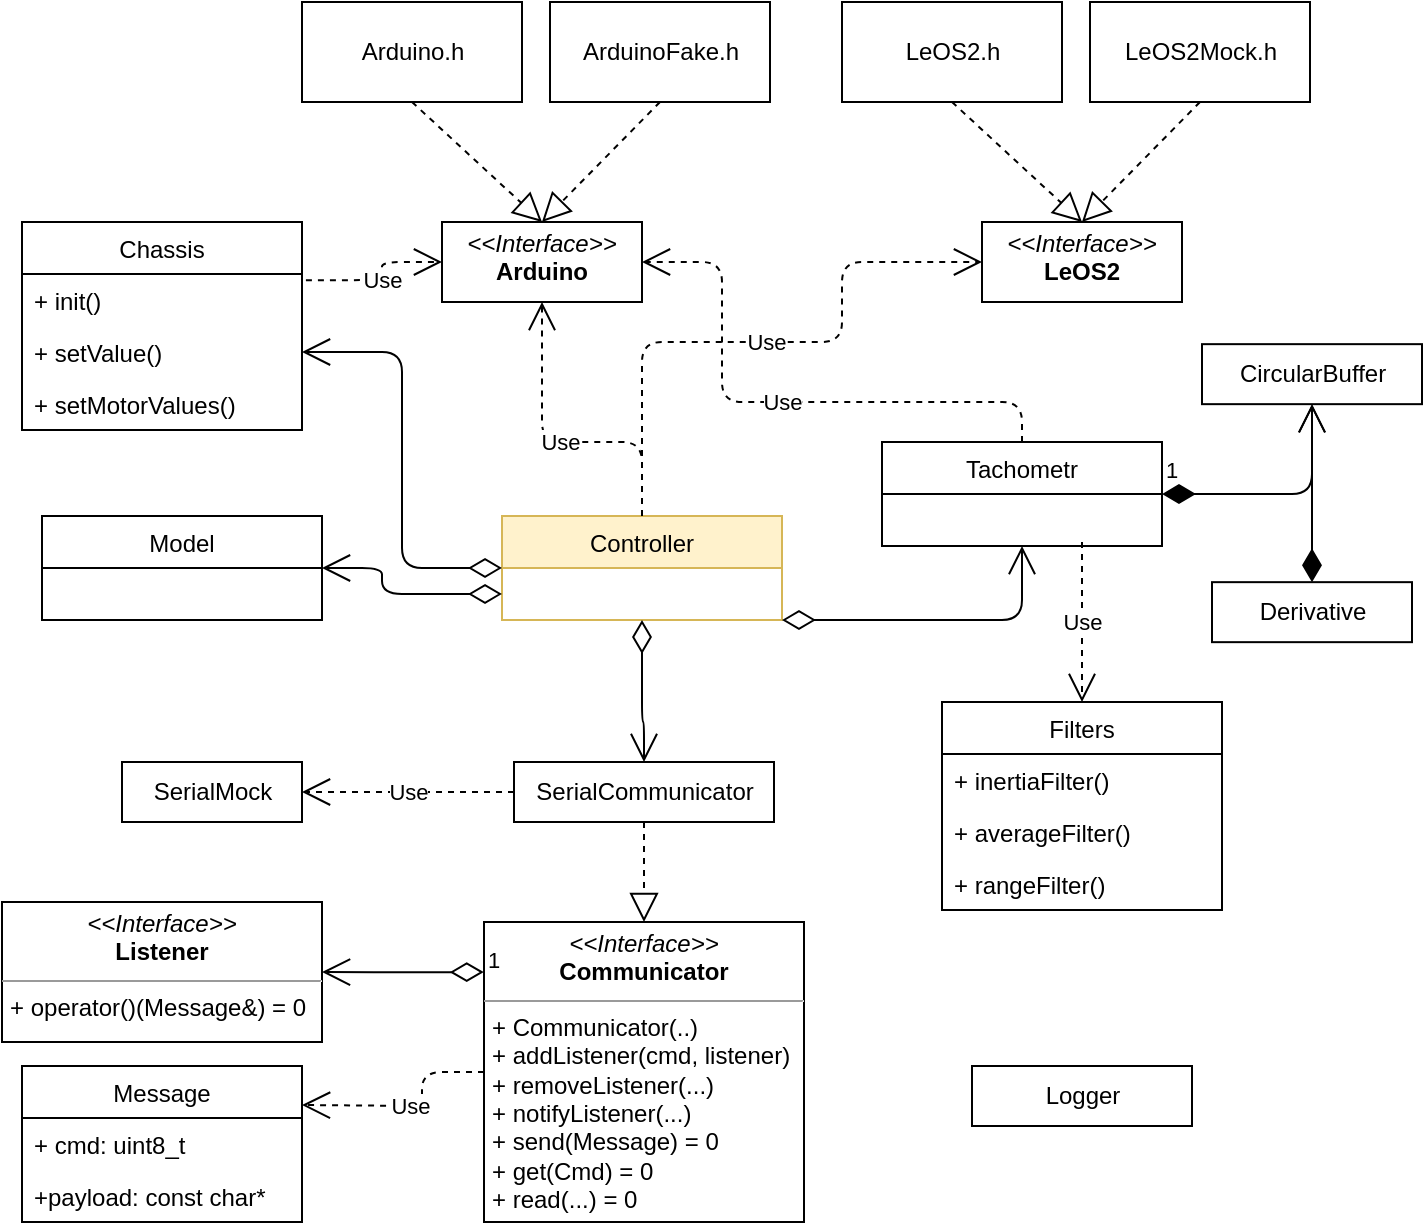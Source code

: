 <mxfile version="13.3.5" type="device"><diagram id="_azdUhKNpOoJXr6RY_-p" name="Page-1"><mxGraphModel dx="1351" dy="900" grid="1" gridSize="10" guides="1" tooltips="1" connect="1" arrows="1" fold="1" page="1" pageScale="1" pageWidth="827" pageHeight="1169" math="0" shadow="0"><root><mxCell id="0"/><mxCell id="1" parent="0"/><mxCell id="MHcgcz0JA4OV6rCt8dcD-1" value="&lt;p style=&quot;margin: 0px ; margin-top: 4px ; text-align: center&quot;&gt;&lt;i&gt;&amp;lt;&amp;lt;Interface&amp;gt;&amp;gt;&lt;/i&gt;&lt;br&gt;&lt;b&gt;Arduino&lt;/b&gt;&lt;/p&gt;&lt;p style=&quot;margin: 0px ; margin-left: 4px&quot;&gt;&lt;br&gt;&lt;/p&gt;" style="verticalAlign=top;align=left;overflow=fill;fontSize=12;fontFamily=Helvetica;html=1;" vertex="1" parent="1"><mxGeometry x="260" y="210" width="100" height="40" as="geometry"/></mxCell><mxCell id="MHcgcz0JA4OV6rCt8dcD-2" value="Arduino.h" style="html=1;" vertex="1" parent="1"><mxGeometry x="190" y="100" width="110" height="50" as="geometry"/></mxCell><mxCell id="MHcgcz0JA4OV6rCt8dcD-3" value="ArduinoFake.h" style="html=1;" vertex="1" parent="1"><mxGeometry x="314" y="100" width="110" height="50" as="geometry"/></mxCell><mxCell id="MHcgcz0JA4OV6rCt8dcD-4" value="" style="endArrow=block;dashed=1;endFill=0;endSize=12;html=1;entryX=0.5;entryY=0;entryDx=0;entryDy=0;exitX=0.5;exitY=1;exitDx=0;exitDy=0;" edge="1" parent="1" source="MHcgcz0JA4OV6rCt8dcD-2" target="MHcgcz0JA4OV6rCt8dcD-1"><mxGeometry width="160" relative="1" as="geometry"><mxPoint x="50" y="160" as="sourcePoint"/><mxPoint x="210" y="160" as="targetPoint"/></mxGeometry></mxCell><mxCell id="MHcgcz0JA4OV6rCt8dcD-5" value="" style="endArrow=block;dashed=1;endFill=0;endSize=12;html=1;entryX=0.5;entryY=0;entryDx=0;entryDy=0;exitX=0.5;exitY=1;exitDx=0;exitDy=0;" edge="1" parent="1" source="MHcgcz0JA4OV6rCt8dcD-3" target="MHcgcz0JA4OV6rCt8dcD-1"><mxGeometry width="160" relative="1" as="geometry"><mxPoint x="230" y="310" as="sourcePoint"/><mxPoint x="390" y="310" as="targetPoint"/></mxGeometry></mxCell><mxCell id="MHcgcz0JA4OV6rCt8dcD-6" value="&lt;p style=&quot;margin: 0px ; margin-top: 4px ; text-align: center&quot;&gt;&lt;i&gt;&amp;lt;&amp;lt;Interface&amp;gt;&amp;gt;&lt;/i&gt;&lt;br&gt;&lt;b&gt;LeOS2&lt;/b&gt;&lt;/p&gt;&lt;p style=&quot;margin: 0px ; margin-left: 4px&quot;&gt;&lt;br&gt;&lt;/p&gt;" style="verticalAlign=top;align=left;overflow=fill;fontSize=12;fontFamily=Helvetica;html=1;" vertex="1" parent="1"><mxGeometry x="530" y="210" width="100" height="40" as="geometry"/></mxCell><mxCell id="MHcgcz0JA4OV6rCt8dcD-7" value="LeOS2.h" style="html=1;" vertex="1" parent="1"><mxGeometry x="460" y="100" width="110" height="50" as="geometry"/></mxCell><mxCell id="MHcgcz0JA4OV6rCt8dcD-8" value="LeOS2Mock.h" style="html=1;" vertex="1" parent="1"><mxGeometry x="584" y="100" width="110" height="50" as="geometry"/></mxCell><mxCell id="MHcgcz0JA4OV6rCt8dcD-9" value="" style="endArrow=block;dashed=1;endFill=0;endSize=12;html=1;entryX=0.5;entryY=0;entryDx=0;entryDy=0;exitX=0.5;exitY=1;exitDx=0;exitDy=0;" edge="1" parent="1" source="MHcgcz0JA4OV6rCt8dcD-7" target="MHcgcz0JA4OV6rCt8dcD-6"><mxGeometry width="160" relative="1" as="geometry"><mxPoint x="320" y="160" as="sourcePoint"/><mxPoint x="480" y="160" as="targetPoint"/></mxGeometry></mxCell><mxCell id="MHcgcz0JA4OV6rCt8dcD-10" value="" style="endArrow=block;dashed=1;endFill=0;endSize=12;html=1;entryX=0.5;entryY=0;entryDx=0;entryDy=0;exitX=0.5;exitY=1;exitDx=0;exitDy=0;" edge="1" parent="1" source="MHcgcz0JA4OV6rCt8dcD-8" target="MHcgcz0JA4OV6rCt8dcD-6"><mxGeometry width="160" relative="1" as="geometry"><mxPoint x="500" y="310" as="sourcePoint"/><mxPoint x="660" y="310" as="targetPoint"/></mxGeometry></mxCell><mxCell id="MHcgcz0JA4OV6rCt8dcD-19" value="Controller" style="swimlane;fontStyle=0;childLayout=stackLayout;horizontal=1;startSize=26;fillColor=#fff2cc;horizontalStack=0;resizeParent=1;resizeParentMax=0;resizeLast=0;collapsible=1;marginBottom=0;strokeColor=#d6b656;" vertex="1" parent="1"><mxGeometry x="290" y="357" width="140" height="52" as="geometry"/></mxCell><mxCell id="MHcgcz0JA4OV6rCt8dcD-26" value="&lt;p style=&quot;margin: 0px ; margin-top: 4px ; text-align: center&quot;&gt;&lt;i&gt;&amp;lt;&amp;lt;Interface&amp;gt;&amp;gt;&lt;/i&gt;&lt;br&gt;&lt;b&gt;Communicator&lt;/b&gt;&lt;/p&gt;&lt;hr size=&quot;1&quot;&gt;&lt;p style=&quot;margin: 0px ; margin-left: 4px&quot;&gt;&lt;/p&gt;&lt;p style=&quot;margin: 0px ; margin-left: 4px&quot;&gt;+ Communicator(..)&lt;br&gt;+ addListener(cmd, listener)&lt;/p&gt;&lt;p style=&quot;margin: 0px ; margin-left: 4px&quot;&gt;+ removeListener(...)&lt;/p&gt;&lt;p style=&quot;margin: 0px ; margin-left: 4px&quot;&gt;+ notifyListener(...)&lt;/p&gt;&lt;p style=&quot;margin: 0px ; margin-left: 4px&quot;&gt;+ send(Message) = 0&lt;/p&gt;&lt;p style=&quot;margin: 0px ; margin-left: 4px&quot;&gt;+ get(Cmd) = 0&lt;/p&gt;&lt;p style=&quot;margin: 0px ; margin-left: 4px&quot;&gt;+ read(...) = 0&lt;/p&gt;" style="verticalAlign=top;align=left;overflow=fill;fontSize=12;fontFamily=Helvetica;html=1;" vertex="1" parent="1"><mxGeometry x="281" y="560" width="160" height="150" as="geometry"/></mxCell><mxCell id="MHcgcz0JA4OV6rCt8dcD-31" value="SerialCommunicator" style="html=1;" vertex="1" parent="1"><mxGeometry x="296" y="480" width="130" height="30" as="geometry"/></mxCell><mxCell id="MHcgcz0JA4OV6rCt8dcD-32" value="" style="endArrow=block;dashed=1;endFill=0;endSize=12;html=1;entryX=0.5;entryY=0;entryDx=0;entryDy=0;exitX=0.5;exitY=1;exitDx=0;exitDy=0;" edge="1" parent="1" source="MHcgcz0JA4OV6rCt8dcD-31" target="MHcgcz0JA4OV6rCt8dcD-26"><mxGeometry width="160" relative="1" as="geometry"><mxPoint x="500" y="480" as="sourcePoint"/><mxPoint x="441" y="540" as="targetPoint"/></mxGeometry></mxCell><mxCell id="MHcgcz0JA4OV6rCt8dcD-33" value="SerialMock" style="html=1;" vertex="1" parent="1"><mxGeometry x="100" y="480" width="90" height="30" as="geometry"/></mxCell><mxCell id="MHcgcz0JA4OV6rCt8dcD-34" value="Use" style="endArrow=open;endSize=12;dashed=1;html=1;exitX=0;exitY=0.5;exitDx=0;exitDy=0;entryX=1;entryY=0.5;entryDx=0;entryDy=0;" edge="1" parent="1" source="MHcgcz0JA4OV6rCt8dcD-31" target="MHcgcz0JA4OV6rCt8dcD-33"><mxGeometry width="160" relative="1" as="geometry"><mxPoint x="290" y="495" as="sourcePoint"/><mxPoint x="190" y="495" as="targetPoint"/></mxGeometry></mxCell><mxCell id="MHcgcz0JA4OV6rCt8dcD-35" value="&lt;p style=&quot;margin: 0px ; margin-top: 4px ; text-align: center&quot;&gt;&lt;i&gt;&amp;lt;&amp;lt;Interface&amp;gt;&amp;gt;&lt;/i&gt;&lt;br&gt;&lt;b&gt;Listener&lt;/b&gt;&lt;/p&gt;&lt;hr size=&quot;1&quot;&gt;&lt;p style=&quot;margin: 0px ; margin-left: 4px&quot;&gt;+ operator()(Message&amp;amp;) = 0&lt;/p&gt;" style="verticalAlign=top;align=left;overflow=fill;fontSize=12;fontFamily=Helvetica;html=1;" vertex="1" parent="1"><mxGeometry x="40" y="550" width="160" height="70" as="geometry"/></mxCell><mxCell id="MHcgcz0JA4OV6rCt8dcD-41" value="1" style="endArrow=open;html=1;endSize=12;startArrow=diamondThin;startSize=14;startFill=0;edgeStyle=orthogonalEdgeStyle;align=left;verticalAlign=bottom;entryX=1;entryY=0.5;entryDx=0;entryDy=0;exitX=-0.001;exitY=0.167;exitDx=0;exitDy=0;exitPerimeter=0;" edge="1" parent="1" source="MHcgcz0JA4OV6rCt8dcD-26" target="MHcgcz0JA4OV6rCt8dcD-35"><mxGeometry x="-1" y="3" relative="1" as="geometry"><mxPoint x="470" y="585" as="sourcePoint"/><mxPoint x="511" y="583" as="targetPoint"/><Array as="points"><mxPoint x="236" y="585"/><mxPoint x="236" y="585"/></Array></mxGeometry></mxCell><mxCell id="MHcgcz0JA4OV6rCt8dcD-42" value="Use" style="endArrow=open;endSize=12;dashed=1;html=1;exitX=0;exitY=0.5;exitDx=0;exitDy=0;entryX=1;entryY=0.25;entryDx=0;entryDy=0;" edge="1" parent="1" source="MHcgcz0JA4OV6rCt8dcD-26" target="MHcgcz0JA4OV6rCt8dcD-37"><mxGeometry width="160" relative="1" as="geometry"><mxPoint x="441" y="670" as="sourcePoint"/><mxPoint x="601" y="670" as="targetPoint"/><Array as="points"><mxPoint x="250" y="635"/><mxPoint x="250" y="652"/></Array></mxGeometry></mxCell><mxCell id="MHcgcz0JA4OV6rCt8dcD-43" value="Logger" style="html=1;" vertex="1" parent="1"><mxGeometry x="525" y="632" width="110" height="30" as="geometry"/></mxCell><mxCell id="MHcgcz0JA4OV6rCt8dcD-45" value="CircularBuffer" style="html=1;" vertex="1" parent="1"><mxGeometry x="640" y="271.08" width="110" height="30" as="geometry"/></mxCell><mxCell id="MHcgcz0JA4OV6rCt8dcD-46" value="1" style="endArrow=open;html=1;endSize=12;startArrow=diamondThin;startSize=14;startFill=1;edgeStyle=orthogonalEdgeStyle;align=left;verticalAlign=bottom;exitX=1;exitY=0.5;exitDx=0;exitDy=0;entryX=0.5;entryY=1;entryDx=0;entryDy=0;" edge="1" parent="1" source="MHcgcz0JA4OV6rCt8dcD-25" target="MHcgcz0JA4OV6rCt8dcD-45"><mxGeometry x="-1" y="3" relative="1" as="geometry"><mxPoint x="820" y="380" as="sourcePoint"/><mxPoint x="980" y="380" as="targetPoint"/></mxGeometry></mxCell><mxCell id="MHcgcz0JA4OV6rCt8dcD-51" value="Derivative" style="html=1;" vertex="1" parent="1"><mxGeometry x="645" y="390.08" width="100" height="30" as="geometry"/></mxCell><mxCell id="MHcgcz0JA4OV6rCt8dcD-52" value="" style="endArrow=open;html=1;endSize=12;startArrow=diamondThin;startSize=14;startFill=1;edgeStyle=orthogonalEdgeStyle;align=left;verticalAlign=bottom;exitX=0.5;exitY=0;exitDx=0;exitDy=0;entryX=0.5;entryY=1;entryDx=0;entryDy=0;" edge="1" parent="1" source="MHcgcz0JA4OV6rCt8dcD-51" target="MHcgcz0JA4OV6rCt8dcD-45"><mxGeometry x="-1" y="3" relative="1" as="geometry"><mxPoint x="640" y="374.08" as="sourcePoint"/><mxPoint x="705" y="311.08" as="targetPoint"/></mxGeometry></mxCell><mxCell id="MHcgcz0JA4OV6rCt8dcD-11" value="Chassis" style="swimlane;fontStyle=0;childLayout=stackLayout;horizontal=1;startSize=26;fillColor=none;horizontalStack=0;resizeParent=1;resizeParentMax=0;resizeLast=0;collapsible=1;marginBottom=0;" vertex="1" parent="1"><mxGeometry x="50" y="210" width="140" height="104" as="geometry"/></mxCell><mxCell id="MHcgcz0JA4OV6rCt8dcD-12" value="+ init()" style="text;strokeColor=none;fillColor=none;align=left;verticalAlign=top;spacingLeft=4;spacingRight=4;overflow=hidden;rotatable=0;points=[[0,0.5],[1,0.5]];portConstraint=eastwest;" vertex="1" parent="MHcgcz0JA4OV6rCt8dcD-11"><mxGeometry y="26" width="140" height="26" as="geometry"/></mxCell><mxCell id="MHcgcz0JA4OV6rCt8dcD-13" value="+ setValue()" style="text;strokeColor=none;fillColor=none;align=left;verticalAlign=top;spacingLeft=4;spacingRight=4;overflow=hidden;rotatable=0;points=[[0,0.5],[1,0.5]];portConstraint=eastwest;" vertex="1" parent="MHcgcz0JA4OV6rCt8dcD-11"><mxGeometry y="52" width="140" height="26" as="geometry"/></mxCell><mxCell id="MHcgcz0JA4OV6rCt8dcD-14" value="+ setMotorValues()" style="text;strokeColor=none;fillColor=none;align=left;verticalAlign=top;spacingLeft=4;spacingRight=4;overflow=hidden;rotatable=0;points=[[0,0.5],[1,0.5]];portConstraint=eastwest;" vertex="1" parent="MHcgcz0JA4OV6rCt8dcD-11"><mxGeometry y="78" width="140" height="26" as="geometry"/></mxCell><mxCell id="MHcgcz0JA4OV6rCt8dcD-57" value="" style="endArrow=open;html=1;endSize=12;startArrow=diamondThin;startSize=14;startFill=0;edgeStyle=orthogonalEdgeStyle;align=left;verticalAlign=bottom;exitX=0;exitY=0.5;exitDx=0;exitDy=0;entryX=1;entryY=0.5;entryDx=0;entryDy=0;" edge="1" parent="1" source="MHcgcz0JA4OV6rCt8dcD-19" target="MHcgcz0JA4OV6rCt8dcD-13"><mxGeometry x="-1" y="3" relative="1" as="geometry"><mxPoint x="240" y="270" as="sourcePoint"/><mxPoint x="400" y="270" as="targetPoint"/></mxGeometry></mxCell><mxCell id="MHcgcz0JA4OV6rCt8dcD-58" value="" style="endArrow=open;html=1;endSize=12;startArrow=diamondThin;startSize=14;startFill=0;edgeStyle=orthogonalEdgeStyle;align=left;verticalAlign=bottom;exitX=0;exitY=0.75;exitDx=0;exitDy=0;entryX=1;entryY=0.5;entryDx=0;entryDy=0;" edge="1" parent="1" source="MHcgcz0JA4OV6rCt8dcD-19" target="MHcgcz0JA4OV6rCt8dcD-24"><mxGeometry x="-1" y="3" relative="1" as="geometry"><mxPoint x="300" y="393" as="sourcePoint"/><mxPoint x="200" y="285" as="targetPoint"/><Array as="points"><mxPoint x="230" y="396"/><mxPoint x="230" y="383"/></Array></mxGeometry></mxCell><mxCell id="MHcgcz0JA4OV6rCt8dcD-59" value="" style="endArrow=open;html=1;endSize=12;startArrow=diamondThin;startSize=14;startFill=0;edgeStyle=orthogonalEdgeStyle;align=left;verticalAlign=bottom;exitX=1;exitY=1;exitDx=0;exitDy=0;entryX=0.5;entryY=1;entryDx=0;entryDy=0;" edge="1" parent="1" source="MHcgcz0JA4OV6rCt8dcD-19" target="MHcgcz0JA4OV6rCt8dcD-25"><mxGeometry x="-1" y="3" relative="1" as="geometry"><mxPoint x="310" y="403" as="sourcePoint"/><mxPoint x="210" y="295" as="targetPoint"/><Array as="points"><mxPoint x="550" y="409"/></Array></mxGeometry></mxCell><mxCell id="MHcgcz0JA4OV6rCt8dcD-60" value="Use" style="endArrow=open;endSize=12;dashed=1;html=1;exitX=0.5;exitY=0;exitDx=0;exitDy=0;entryX=0.5;entryY=1;entryDx=0;entryDy=0;" edge="1" parent="1" source="MHcgcz0JA4OV6rCt8dcD-19" target="MHcgcz0JA4OV6rCt8dcD-1"><mxGeometry width="160" relative="1" as="geometry"><mxPoint x="370" y="420" as="sourcePoint"/><mxPoint x="530" y="420" as="targetPoint"/><Array as="points"><mxPoint x="360" y="320"/><mxPoint x="310" y="320"/></Array></mxGeometry></mxCell><mxCell id="MHcgcz0JA4OV6rCt8dcD-61" value="Use" style="endArrow=open;endSize=12;dashed=1;html=1;exitX=0.5;exitY=0;exitDx=0;exitDy=0;entryX=0;entryY=0.5;entryDx=0;entryDy=0;" edge="1" parent="1" source="MHcgcz0JA4OV6rCt8dcD-19" target="MHcgcz0JA4OV6rCt8dcD-6"><mxGeometry width="160" relative="1" as="geometry"><mxPoint x="370" y="367" as="sourcePoint"/><mxPoint x="320" y="260" as="targetPoint"/><Array as="points"><mxPoint x="360" y="270"/><mxPoint x="460" y="270"/><mxPoint x="460" y="230"/></Array></mxGeometry></mxCell><mxCell id="MHcgcz0JA4OV6rCt8dcD-62" style="edgeStyle=orthogonalEdgeStyle;rounded=0;orthogonalLoop=1;jettySize=auto;html=1;exitX=0.5;exitY=1;exitDx=0;exitDy=0;" edge="1" parent="1" source="MHcgcz0JA4OV6rCt8dcD-51" target="MHcgcz0JA4OV6rCt8dcD-51"><mxGeometry relative="1" as="geometry"/></mxCell><mxCell id="MHcgcz0JA4OV6rCt8dcD-24" value="Model" style="swimlane;fontStyle=0;childLayout=stackLayout;horizontal=1;startSize=26;fillColor=none;horizontalStack=0;resizeParent=1;resizeParentMax=0;resizeLast=0;collapsible=1;marginBottom=0;" vertex="1" parent="1"><mxGeometry x="60" y="357" width="140" height="52" as="geometry"/></mxCell><mxCell id="MHcgcz0JA4OV6rCt8dcD-25" value="Tachometr" style="swimlane;fontStyle=0;childLayout=stackLayout;horizontal=1;startSize=26;fillColor=none;horizontalStack=0;resizeParent=1;resizeParentMax=0;resizeLast=0;collapsible=1;marginBottom=0;" vertex="1" parent="1"><mxGeometry x="480" y="320" width="140" height="52" as="geometry"/></mxCell><mxCell id="MHcgcz0JA4OV6rCt8dcD-63" value="Use" style="endArrow=open;endSize=12;dashed=1;html=1;exitX=1.014;exitY=0.122;exitDx=0;exitDy=0;entryX=0;entryY=0.5;entryDx=0;entryDy=0;exitPerimeter=0;" edge="1" parent="1" source="MHcgcz0JA4OV6rCt8dcD-12" target="MHcgcz0JA4OV6rCt8dcD-1"><mxGeometry width="160" relative="1" as="geometry"><mxPoint x="370" y="367.0" as="sourcePoint"/><mxPoint x="320" y="260" as="targetPoint"/><Array as="points"><mxPoint x="230" y="239"/><mxPoint x="230" y="230"/></Array></mxGeometry></mxCell><mxCell id="MHcgcz0JA4OV6rCt8dcD-64" value="Use" style="endArrow=open;endSize=12;dashed=1;html=1;exitX=0.5;exitY=0;exitDx=0;exitDy=0;entryX=1;entryY=0.5;entryDx=0;entryDy=0;" edge="1" parent="1" source="MHcgcz0JA4OV6rCt8dcD-25" target="MHcgcz0JA4OV6rCt8dcD-1"><mxGeometry width="160" relative="1" as="geometry"><mxPoint x="380" y="377.0" as="sourcePoint"/><mxPoint x="330" y="270" as="targetPoint"/><Array as="points"><mxPoint x="550" y="300"/><mxPoint x="400" y="300"/><mxPoint x="400" y="230"/></Array></mxGeometry></mxCell><mxCell id="MHcgcz0JA4OV6rCt8dcD-65" value="Use" style="endArrow=open;endSize=12;dashed=1;html=1;entryX=0.5;entryY=0;entryDx=0;entryDy=0;" edge="1" parent="1" target="MHcgcz0JA4OV6rCt8dcD-53"><mxGeometry width="160" relative="1" as="geometry"><mxPoint x="580" y="370" as="sourcePoint"/><mxPoint x="340" y="280" as="targetPoint"/><Array as="points"/></mxGeometry></mxCell><mxCell id="MHcgcz0JA4OV6rCt8dcD-53" value="Filters" style="swimlane;fontStyle=0;childLayout=stackLayout;horizontal=1;startSize=26;fillColor=none;horizontalStack=0;resizeParent=1;resizeParentMax=0;resizeLast=0;collapsible=1;marginBottom=0;" vertex="1" parent="1"><mxGeometry x="510" y="450" width="140" height="104" as="geometry"/></mxCell><mxCell id="MHcgcz0JA4OV6rCt8dcD-54" value="+ inertiaFilter()" style="text;strokeColor=none;fillColor=none;align=left;verticalAlign=top;spacingLeft=4;spacingRight=4;overflow=hidden;rotatable=0;points=[[0,0.5],[1,0.5]];portConstraint=eastwest;" vertex="1" parent="MHcgcz0JA4OV6rCt8dcD-53"><mxGeometry y="26" width="140" height="26" as="geometry"/></mxCell><mxCell id="MHcgcz0JA4OV6rCt8dcD-55" value="+ averageFilter()" style="text;strokeColor=none;fillColor=none;align=left;verticalAlign=top;spacingLeft=4;spacingRight=4;overflow=hidden;rotatable=0;points=[[0,0.5],[1,0.5]];portConstraint=eastwest;" vertex="1" parent="MHcgcz0JA4OV6rCt8dcD-53"><mxGeometry y="52" width="140" height="26" as="geometry"/></mxCell><mxCell id="MHcgcz0JA4OV6rCt8dcD-56" value="+ rangeFilter()" style="text;strokeColor=none;fillColor=none;align=left;verticalAlign=top;spacingLeft=4;spacingRight=4;overflow=hidden;rotatable=0;points=[[0,0.5],[1,0.5]];portConstraint=eastwest;" vertex="1" parent="MHcgcz0JA4OV6rCt8dcD-53"><mxGeometry y="78" width="140" height="26" as="geometry"/></mxCell><mxCell id="MHcgcz0JA4OV6rCt8dcD-66" value="" style="endArrow=open;html=1;endSize=12;startArrow=diamondThin;startSize=14;startFill=0;edgeStyle=orthogonalEdgeStyle;align=left;verticalAlign=bottom;exitX=0.5;exitY=1;exitDx=0;exitDy=0;entryX=0.5;entryY=0;entryDx=0;entryDy=0;" edge="1" parent="1" source="MHcgcz0JA4OV6rCt8dcD-19" target="MHcgcz0JA4OV6rCt8dcD-31"><mxGeometry x="-1" y="3" relative="1" as="geometry"><mxPoint x="440.0" y="419" as="sourcePoint"/><mxPoint x="560" y="382.0" as="targetPoint"/><Array as="points"><mxPoint x="360" y="460"/><mxPoint x="361" y="460"/></Array></mxGeometry></mxCell><mxCell id="MHcgcz0JA4OV6rCt8dcD-37" value="Message" style="swimlane;fontStyle=0;childLayout=stackLayout;horizontal=1;startSize=26;fillColor=none;horizontalStack=0;resizeParent=1;resizeParentMax=0;resizeLast=0;collapsible=1;marginBottom=0;" vertex="1" parent="1"><mxGeometry x="50" y="632" width="140" height="78" as="geometry"/></mxCell><mxCell id="MHcgcz0JA4OV6rCt8dcD-38" value="+ cmd: uint8_t" style="text;strokeColor=none;fillColor=none;align=left;verticalAlign=top;spacingLeft=4;spacingRight=4;overflow=hidden;rotatable=0;points=[[0,0.5],[1,0.5]];portConstraint=eastwest;" vertex="1" parent="MHcgcz0JA4OV6rCt8dcD-37"><mxGeometry y="26" width="140" height="26" as="geometry"/></mxCell><mxCell id="MHcgcz0JA4OV6rCt8dcD-39" value="+payload: const char*" style="text;strokeColor=none;fillColor=none;align=left;verticalAlign=top;spacingLeft=4;spacingRight=4;overflow=hidden;rotatable=0;points=[[0,0.5],[1,0.5]];portConstraint=eastwest;" vertex="1" parent="MHcgcz0JA4OV6rCt8dcD-37"><mxGeometry y="52" width="140" height="26" as="geometry"/></mxCell></root></mxGraphModel></diagram></mxfile>